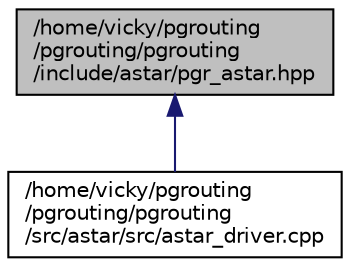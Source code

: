 digraph "/home/vicky/pgrouting/pgrouting/pgrouting/include/astar/pgr_astar.hpp"
{
  edge [fontname="Helvetica",fontsize="10",labelfontname="Helvetica",labelfontsize="10"];
  node [fontname="Helvetica",fontsize="10",shape=record];
  Node1 [label="/home/vicky/pgrouting\l/pgrouting/pgrouting\l/include/astar/pgr_astar.hpp",height=0.2,width=0.4,color="black", fillcolor="grey75", style="filled" fontcolor="black"];
  Node1 -> Node2 [dir="back",color="midnightblue",fontsize="10",style="solid",fontname="Helvetica"];
  Node2 [label="/home/vicky/pgrouting\l/pgrouting/pgrouting\l/src/astar/src/astar_driver.cpp",height=0.2,width=0.4,color="black", fillcolor="white", style="filled",URL="$astar__driver_8cpp.html"];
}
